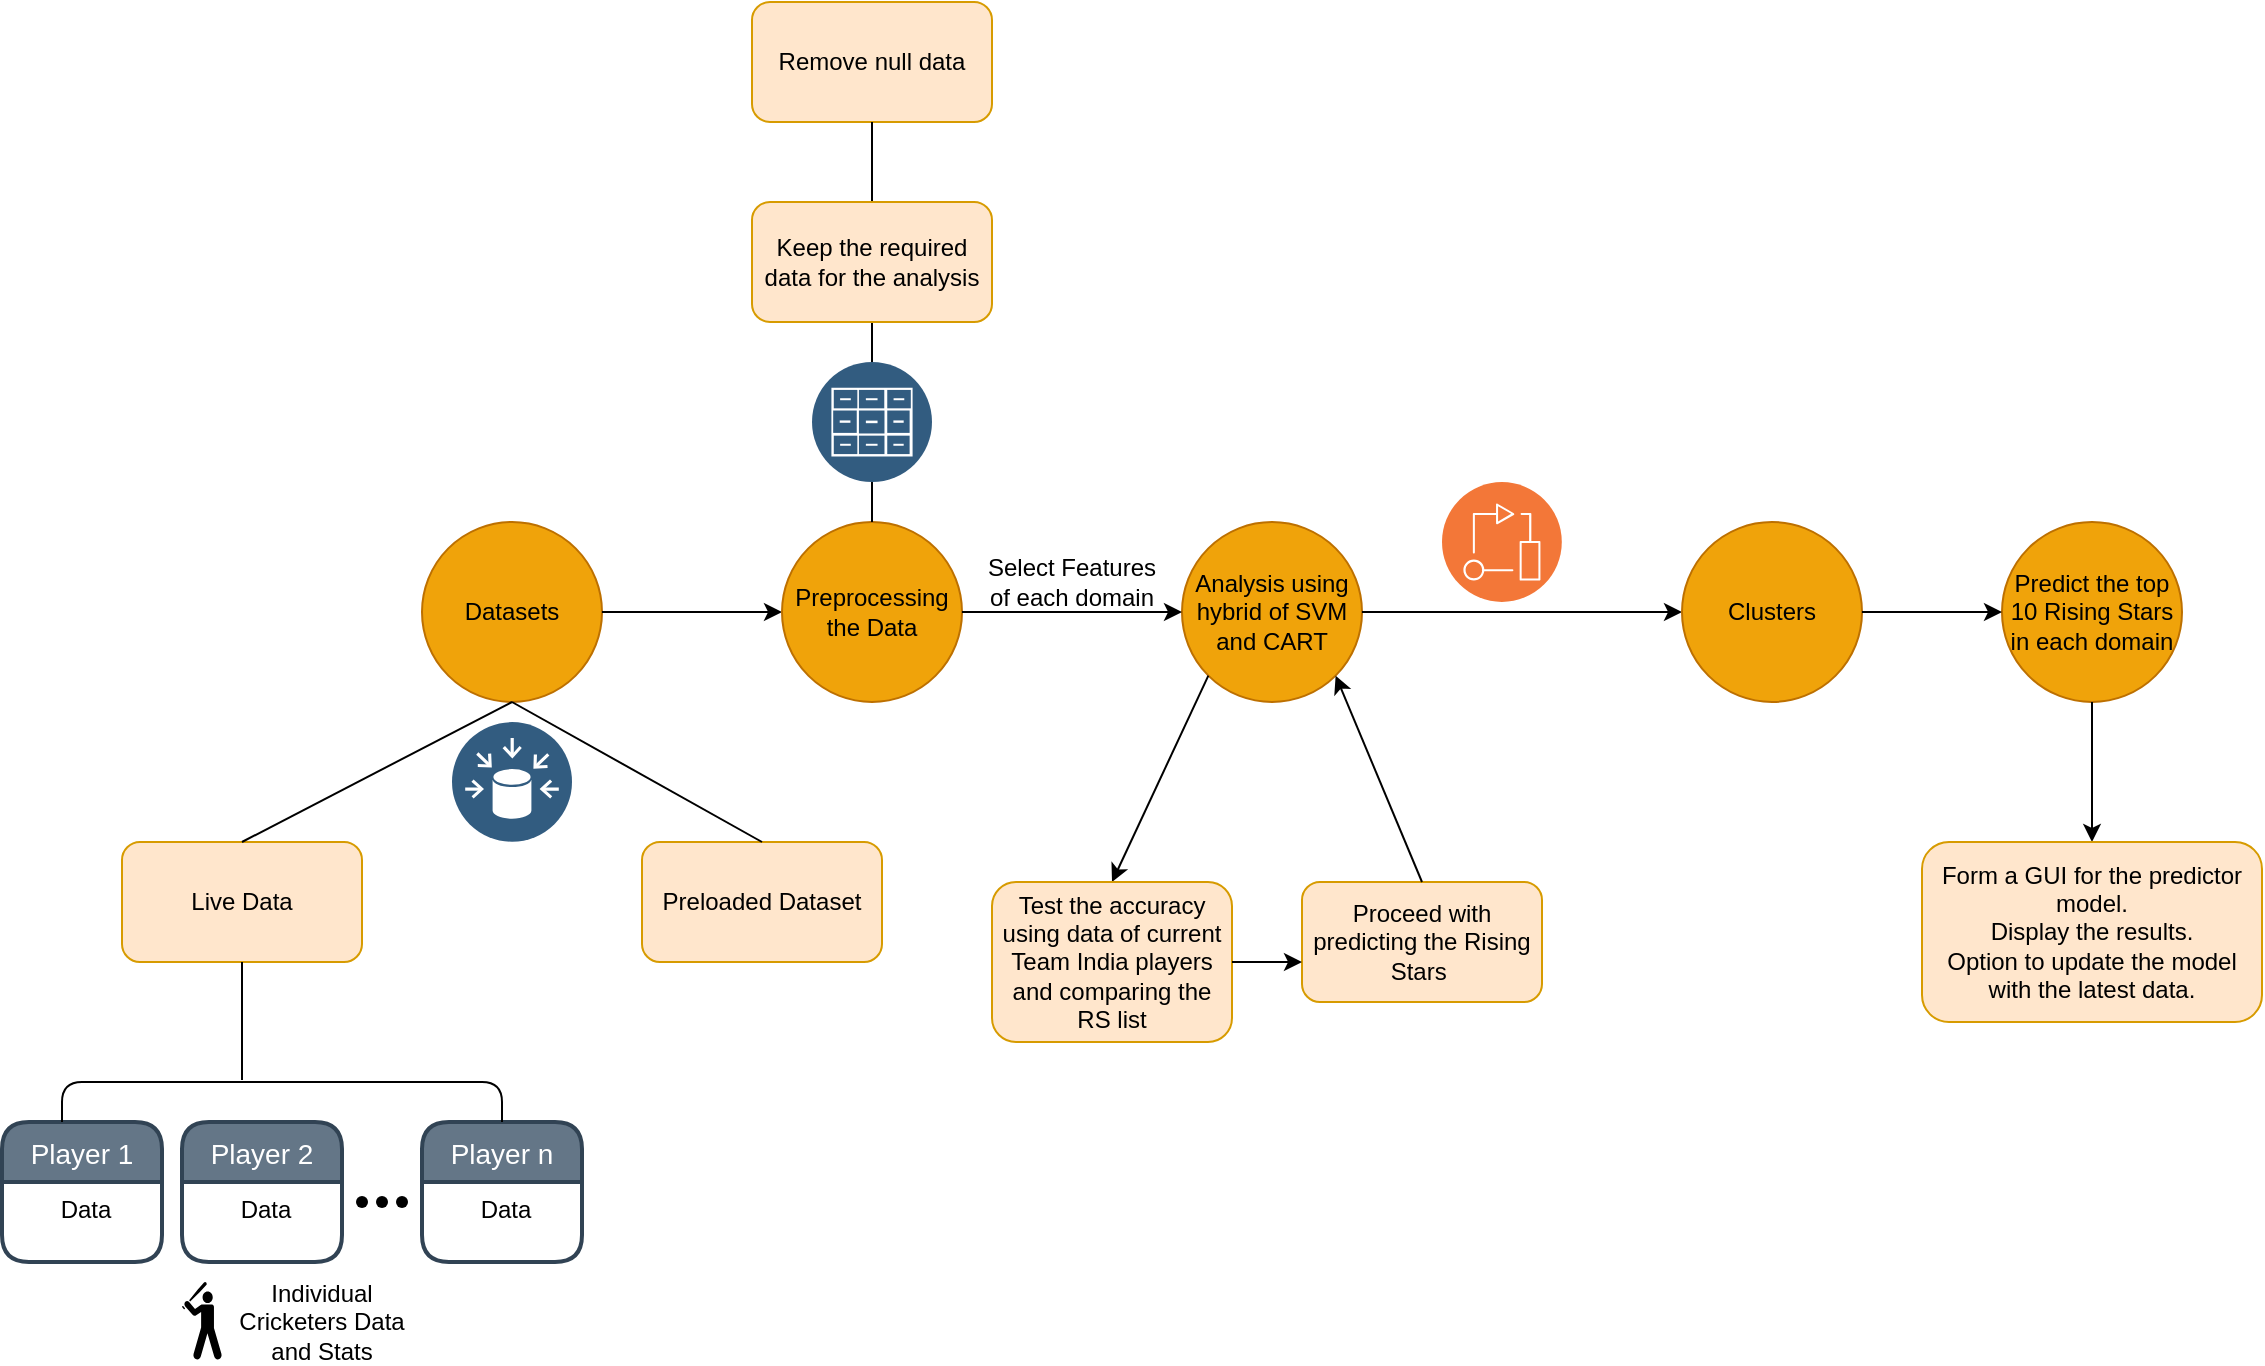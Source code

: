 <mxfile version="15.7.3" type="device"><diagram id="x4Cw1UtlPVQkIxqLKeiG" name="Page-1"><mxGraphModel dx="2071" dy="575" grid="1" gridSize="10" guides="1" tooltips="1" connect="1" arrows="1" fold="1" page="1" pageScale="1" pageWidth="850" pageHeight="1100" math="0" shadow="0"><root><mxCell id="0"/><mxCell id="1" parent="0"/><mxCell id="v158dDwT3QyB4MKFKt-X-1" value="Datasets" style="ellipse;whiteSpace=wrap;html=1;aspect=fixed;fillColor=#f0a30a;strokeColor=#BD7000;fontColor=#000000;" parent="1" vertex="1"><mxGeometry x="140" y="760" width="90" height="90" as="geometry"/></mxCell><mxCell id="v158dDwT3QyB4MKFKt-X-2" value="Live Data" style="rounded=1;whiteSpace=wrap;html=1;fillColor=#ffe6cc;strokeColor=#d79b00;" parent="1" vertex="1"><mxGeometry x="-10" y="920" width="120" height="60" as="geometry"/></mxCell><mxCell id="v158dDwT3QyB4MKFKt-X-3" value="Preloaded Dataset" style="rounded=1;whiteSpace=wrap;html=1;fillColor=#ffe6cc;strokeColor=#d79b00;" parent="1" vertex="1"><mxGeometry x="250" y="920" width="120" height="60" as="geometry"/></mxCell><mxCell id="v158dDwT3QyB4MKFKt-X-4" value="" style="endArrow=none;html=1;exitX=0.5;exitY=0;exitDx=0;exitDy=0;entryX=0.5;entryY=1;entryDx=0;entryDy=0;" parent="1" source="v158dDwT3QyB4MKFKt-X-2" target="v158dDwT3QyB4MKFKt-X-1" edge="1"><mxGeometry width="50" height="50" relative="1" as="geometry"><mxPoint x="400" y="910" as="sourcePoint"/><mxPoint x="450" y="860" as="targetPoint"/></mxGeometry></mxCell><mxCell id="v158dDwT3QyB4MKFKt-X-5" value="" style="endArrow=none;html=1;exitX=0.5;exitY=1;exitDx=0;exitDy=0;entryX=0.5;entryY=0;entryDx=0;entryDy=0;" parent="1" source="v158dDwT3QyB4MKFKt-X-1" target="v158dDwT3QyB4MKFKt-X-3" edge="1"><mxGeometry width="50" height="50" relative="1" as="geometry"><mxPoint x="400" y="910" as="sourcePoint"/><mxPoint x="450" y="860" as="targetPoint"/></mxGeometry></mxCell><mxCell id="v158dDwT3QyB4MKFKt-X-6" value="" style="endArrow=classic;html=1;exitX=1;exitY=0.5;exitDx=0;exitDy=0;" parent="1" source="v158dDwT3QyB4MKFKt-X-1" target="v158dDwT3QyB4MKFKt-X-7" edge="1"><mxGeometry width="50" height="50" relative="1" as="geometry"><mxPoint x="400" y="770" as="sourcePoint"/><mxPoint x="340" y="800" as="targetPoint"/></mxGeometry></mxCell><mxCell id="v158dDwT3QyB4MKFKt-X-7" value="Preprocessing the Data" style="ellipse;whiteSpace=wrap;html=1;aspect=fixed;fillColor=#f0a30a;strokeColor=#BD7000;fontColor=#000000;" parent="1" vertex="1"><mxGeometry x="320" y="760" width="90" height="90" as="geometry"/></mxCell><mxCell id="v158dDwT3QyB4MKFKt-X-9" value="Remove null data" style="rounded=1;whiteSpace=wrap;html=1;fillColor=#ffe6cc;strokeColor=#d79b00;" parent="1" vertex="1"><mxGeometry x="305" y="500" width="120" height="60" as="geometry"/></mxCell><mxCell id="v158dDwT3QyB4MKFKt-X-10" value="" style="endArrow=none;html=1;entryX=0.5;entryY=1;entryDx=0;entryDy=0;exitX=0.5;exitY=0;exitDx=0;exitDy=0;startArrow=none;" parent="1" source="v158dDwT3QyB4MKFKt-X-22" target="v158dDwT3QyB4MKFKt-X-9" edge="1"><mxGeometry width="50" height="50" relative="1" as="geometry"><mxPoint x="400" y="770" as="sourcePoint"/><mxPoint x="450" y="720" as="targetPoint"/></mxGeometry></mxCell><mxCell id="v158dDwT3QyB4MKFKt-X-11" value="Keep the required data for the analysis" style="rounded=1;whiteSpace=wrap;html=1;fillColor=#ffe6cc;strokeColor=#d79b00;" parent="1" vertex="1"><mxGeometry x="305" y="600" width="120" height="60" as="geometry"/></mxCell><mxCell id="v158dDwT3QyB4MKFKt-X-21" value="" style="aspect=fixed;perimeter=ellipsePerimeter;html=1;align=center;shadow=0;dashed=0;fontColor=#4277BB;labelBackgroundColor=#ffffff;fontSize=12;spacingTop=3;image;image=img/lib/ibm/data/data_sources.svg;" parent="1" vertex="1"><mxGeometry x="155" y="860" width="60" height="60" as="geometry"/></mxCell><mxCell id="v158dDwT3QyB4MKFKt-X-22" value="" style="aspect=fixed;perimeter=ellipsePerimeter;html=1;align=center;shadow=0;dashed=0;fontColor=#4277BB;labelBackgroundColor=#ffffff;fontSize=12;spacingTop=3;image;image=img/lib/ibm/data/file_repository.svg;" parent="1" vertex="1"><mxGeometry x="335" y="680" width="60" height="60" as="geometry"/></mxCell><mxCell id="v158dDwT3QyB4MKFKt-X-23" value="" style="endArrow=none;html=1;entryX=0.5;entryY=1;entryDx=0;entryDy=0;exitX=0.5;exitY=0;exitDx=0;exitDy=0;" parent="1" source="v158dDwT3QyB4MKFKt-X-7" target="v158dDwT3QyB4MKFKt-X-22" edge="1"><mxGeometry width="50" height="50" relative="1" as="geometry"><mxPoint x="365" y="760" as="sourcePoint"/><mxPoint x="365" y="520" as="targetPoint"/></mxGeometry></mxCell><mxCell id="v158dDwT3QyB4MKFKt-X-25" value="" style="aspect=fixed;perimeter=ellipsePerimeter;html=1;align=center;shadow=0;dashed=0;fontColor=#4277BB;labelBackgroundColor=#ffffff;fontSize=12;spacingTop=3;image;image=img/lib/ibm/devops/devops.svg;" parent="1" vertex="1"><mxGeometry x="650" y="740" width="60" height="60" as="geometry"/></mxCell><mxCell id="v158dDwT3QyB4MKFKt-X-26" value="Player 1" style="swimlane;childLayout=stackLayout;horizontal=1;startSize=30;horizontalStack=0;rounded=1;fontSize=14;fontStyle=0;strokeWidth=2;resizeParent=0;resizeLast=1;shadow=0;dashed=0;align=center;fillColor=#647687;strokeColor=#314354;fontColor=#ffffff;" parent="1" vertex="1"><mxGeometry x="-70" y="1060" width="80" height="70" as="geometry"/></mxCell><mxCell id="v158dDwT3QyB4MKFKt-X-27" value="Data" style="align=center;strokeColor=none;fillColor=none;spacingLeft=4;fontSize=12;verticalAlign=top;resizable=0;rotatable=0;part=1;" parent="v158dDwT3QyB4MKFKt-X-26" vertex="1"><mxGeometry y="30" width="80" height="40" as="geometry"/></mxCell><mxCell id="v158dDwT3QyB4MKFKt-X-28" value="Player 2" style="swimlane;childLayout=stackLayout;horizontal=1;startSize=30;horizontalStack=0;rounded=1;fontSize=14;fontStyle=0;strokeWidth=2;resizeParent=0;resizeLast=1;shadow=0;dashed=0;align=center;fillColor=#647687;strokeColor=#314354;fontColor=#ffffff;" parent="1" vertex="1"><mxGeometry x="20" y="1060" width="80" height="70" as="geometry"/></mxCell><mxCell id="v158dDwT3QyB4MKFKt-X-29" value="Data" style="align=center;strokeColor=none;fillColor=none;spacingLeft=4;fontSize=12;verticalAlign=top;resizable=0;rotatable=0;part=1;" parent="v158dDwT3QyB4MKFKt-X-28" vertex="1"><mxGeometry y="30" width="80" height="40" as="geometry"/></mxCell><mxCell id="v158dDwT3QyB4MKFKt-X-30" value="Player n" style="swimlane;childLayout=stackLayout;horizontal=1;startSize=30;horizontalStack=0;rounded=1;fontSize=14;fontStyle=0;strokeWidth=2;resizeParent=0;resizeLast=1;shadow=0;dashed=0;align=center;fillColor=#647687;strokeColor=#314354;fontColor=#ffffff;" parent="1" vertex="1"><mxGeometry x="140" y="1060" width="80" height="70" as="geometry"/></mxCell><mxCell id="v158dDwT3QyB4MKFKt-X-31" value="Data" style="align=center;strokeColor=none;fillColor=none;spacingLeft=4;fontSize=12;verticalAlign=top;resizable=0;rotatable=0;part=1;" parent="v158dDwT3QyB4MKFKt-X-30" vertex="1"><mxGeometry y="30" width="80" height="40" as="geometry"/></mxCell><mxCell id="v158dDwT3QyB4MKFKt-X-32" value="" style="shape=waypoint;sketch=0;size=6;pointerEvents=1;points=[];fillColor=none;resizable=0;rotatable=0;perimeter=centerPerimeter;snapToPoint=1;align=center;" parent="1" vertex="1"><mxGeometry x="90" y="1080" width="40" height="40" as="geometry"/></mxCell><mxCell id="v158dDwT3QyB4MKFKt-X-33" value="" style="shape=waypoint;sketch=0;size=6;pointerEvents=1;points=[];fillColor=none;resizable=0;rotatable=0;perimeter=centerPerimeter;snapToPoint=1;align=center;" parent="1" vertex="1"><mxGeometry x="100" y="1080" width="40" height="40" as="geometry"/></mxCell><mxCell id="v158dDwT3QyB4MKFKt-X-34" value="" style="shape=waypoint;sketch=0;size=6;pointerEvents=1;points=[];fillColor=none;resizable=0;rotatable=0;perimeter=centerPerimeter;snapToPoint=1;align=center;" parent="1" vertex="1"><mxGeometry x="110" y="1080" width="40" height="40" as="geometry"/></mxCell><mxCell id="v158dDwT3QyB4MKFKt-X-39" value="" style="shape=curlyBracket;whiteSpace=wrap;html=1;rounded=1;align=center;direction=south;size=0;" parent="1" vertex="1"><mxGeometry x="-40" y="1040" width="220" height="20" as="geometry"/></mxCell><mxCell id="v158dDwT3QyB4MKFKt-X-40" value="" style="endArrow=none;html=1;entryX=0.5;entryY=1;entryDx=0;entryDy=0;" parent="1" target="v158dDwT3QyB4MKFKt-X-2" edge="1"><mxGeometry width="50" height="50" relative="1" as="geometry"><mxPoint x="50" y="1039" as="sourcePoint"/><mxPoint x="95" y="990" as="targetPoint"/></mxGeometry></mxCell><mxCell id="v158dDwT3QyB4MKFKt-X-41" value="" style="shape=mxgraph.signs.sports.baseball;html=1;pointerEvents=1;fillColor=#000000;strokeColor=none;verticalLabelPosition=bottom;verticalAlign=top;align=center;" parent="1" vertex="1"><mxGeometry x="20" y="1140" width="20" height="39" as="geometry"/></mxCell><mxCell id="v158dDwT3QyB4MKFKt-X-43" value="Individual Cricketers Data and Stats" style="text;html=1;strokeColor=none;fillColor=none;align=center;verticalAlign=middle;whiteSpace=wrap;rounded=0;" parent="1" vertex="1"><mxGeometry x="40" y="1149.5" width="100" height="20" as="geometry"/></mxCell><mxCell id="v158dDwT3QyB4MKFKt-X-44" value="Analysis using hybrid of SVM and CART" style="ellipse;whiteSpace=wrap;html=1;aspect=fixed;align=center;fillColor=#f0a30a;strokeColor=#BD7000;fontColor=#000000;" parent="1" vertex="1"><mxGeometry x="520" y="760" width="90" height="90" as="geometry"/></mxCell><mxCell id="v158dDwT3QyB4MKFKt-X-45" value="" style="endArrow=classic;html=1;entryX=0;entryY=0.5;entryDx=0;entryDy=0;" parent="1" source="v158dDwT3QyB4MKFKt-X-7" target="v158dDwT3QyB4MKFKt-X-44" edge="1"><mxGeometry width="50" height="50" relative="1" as="geometry"><mxPoint x="400" y="850" as="sourcePoint"/><mxPoint x="500" y="800" as="targetPoint"/></mxGeometry></mxCell><mxCell id="v158dDwT3QyB4MKFKt-X-46" value="Select Features of each domain" style="text;html=1;strokeColor=none;fillColor=none;align=center;verticalAlign=middle;whiteSpace=wrap;rounded=0;" parent="1" vertex="1"><mxGeometry x="420" y="780" width="90" height="20" as="geometry"/></mxCell><mxCell id="v158dDwT3QyB4MKFKt-X-52" value="" style="endArrow=classic;html=1;exitX=1;exitY=0.5;exitDx=0;exitDy=0;" parent="1" source="v158dDwT3QyB4MKFKt-X-44" target="v158dDwT3QyB4MKFKt-X-53" edge="1"><mxGeometry width="50" height="50" relative="1" as="geometry"><mxPoint x="370" y="930" as="sourcePoint"/><mxPoint x="770" y="805" as="targetPoint"/></mxGeometry></mxCell><mxCell id="v158dDwT3QyB4MKFKt-X-53" value="Clusters" style="ellipse;whiteSpace=wrap;html=1;aspect=fixed;align=center;fillColor=#f0a30a;strokeColor=#BD7000;fontColor=#000000;" parent="1" vertex="1"><mxGeometry x="770" y="760" width="90" height="90" as="geometry"/></mxCell><mxCell id="v158dDwT3QyB4MKFKt-X-54" value="" style="endArrow=classic;html=1;exitX=0;exitY=1;exitDx=0;exitDy=0;entryX=0.5;entryY=0;entryDx=0;entryDy=0;" parent="1" source="v158dDwT3QyB4MKFKt-X-44" target="v158dDwT3QyB4MKFKt-X-55" edge="1"><mxGeometry width="50" height="50" relative="1" as="geometry"><mxPoint x="370" y="910" as="sourcePoint"/><mxPoint x="533" y="930" as="targetPoint"/></mxGeometry></mxCell><mxCell id="v158dDwT3QyB4MKFKt-X-55" value="Test the accuracy using data of current Team India players and comparing the RS list" style="rounded=1;whiteSpace=wrap;html=1;align=center;fillColor=#ffe6cc;strokeColor=#d79b00;" parent="1" vertex="1"><mxGeometry x="425" y="940" width="120" height="80" as="geometry"/></mxCell><mxCell id="v158dDwT3QyB4MKFKt-X-56" value="Proceed with predicting the Rising Stars&amp;nbsp;" style="rounded=1;whiteSpace=wrap;html=1;align=center;fillColor=#ffe6cc;strokeColor=#d79b00;" parent="1" vertex="1"><mxGeometry x="580" y="940" width="120" height="60" as="geometry"/></mxCell><mxCell id="v158dDwT3QyB4MKFKt-X-57" value="" style="endArrow=classic;html=1;exitX=0.5;exitY=0;exitDx=0;exitDy=0;entryX=1;entryY=1;entryDx=0;entryDy=0;" parent="1" source="v158dDwT3QyB4MKFKt-X-56" target="v158dDwT3QyB4MKFKt-X-44" edge="1"><mxGeometry width="50" height="50" relative="1" as="geometry"><mxPoint x="370" y="870" as="sourcePoint"/><mxPoint x="420" y="820" as="targetPoint"/></mxGeometry></mxCell><mxCell id="v158dDwT3QyB4MKFKt-X-58" value="" style="endArrow=classic;html=1;exitX=1;exitY=0.5;exitDx=0;exitDy=0;" parent="1" source="v158dDwT3QyB4MKFKt-X-55" edge="1"><mxGeometry width="50" height="50" relative="1" as="geometry"><mxPoint x="370" y="870" as="sourcePoint"/><mxPoint x="580" y="980" as="targetPoint"/></mxGeometry></mxCell><mxCell id="v158dDwT3QyB4MKFKt-X-59" value="&lt;span&gt;Predict the top 10 Rising Stars in each domain&lt;/span&gt;" style="ellipse;whiteSpace=wrap;html=1;aspect=fixed;align=center;fillColor=#f0a30a;strokeColor=#BD7000;fontColor=#000000;" parent="1" vertex="1"><mxGeometry x="930" y="760" width="90" height="90" as="geometry"/></mxCell><mxCell id="v158dDwT3QyB4MKFKt-X-60" value="" style="endArrow=classic;html=1;entryX=0;entryY=0.5;entryDx=0;entryDy=0;exitX=1;exitY=0.5;exitDx=0;exitDy=0;" parent="1" source="v158dDwT3QyB4MKFKt-X-53" target="v158dDwT3QyB4MKFKt-X-59" edge="1"><mxGeometry width="50" height="50" relative="1" as="geometry"><mxPoint x="370" y="880" as="sourcePoint"/><mxPoint x="420" y="830" as="targetPoint"/></mxGeometry></mxCell><mxCell id="v158dDwT3QyB4MKFKt-X-61" value="" style="endArrow=classic;html=1;exitX=0.5;exitY=1;exitDx=0;exitDy=0;" parent="1" source="v158dDwT3QyB4MKFKt-X-59" target="v158dDwT3QyB4MKFKt-X-63" edge="1"><mxGeometry width="50" height="50" relative="1" as="geometry"><mxPoint x="370" y="880" as="sourcePoint"/><mxPoint x="975" y="890" as="targetPoint"/></mxGeometry></mxCell><mxCell id="v158dDwT3QyB4MKFKt-X-63" value="Form a GUI for the predictor model.&lt;br&gt;Display the results.&lt;br&gt;Option to update the model with the latest data." style="rounded=1;whiteSpace=wrap;html=1;align=center;fillColor=#ffe6cc;strokeColor=#d79b00;" parent="1" vertex="1"><mxGeometry x="890" y="920" width="170" height="90" as="geometry"/></mxCell></root></mxGraphModel></diagram></mxfile>